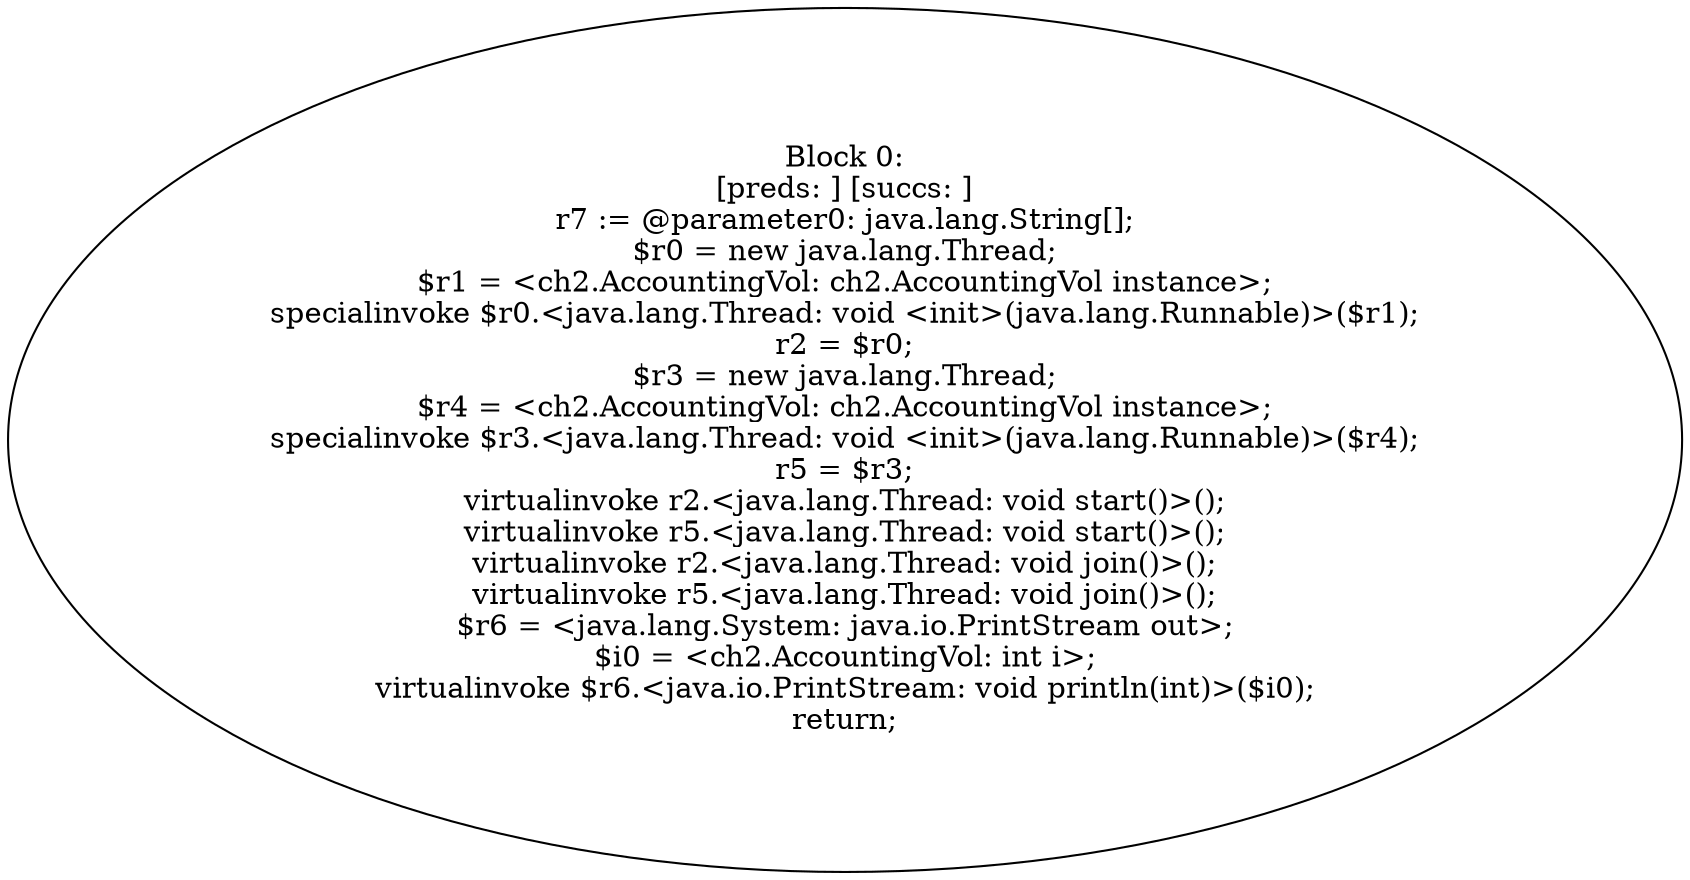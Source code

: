 digraph "unitGraph" {
    "Block 0:
[preds: ] [succs: ]
r7 := @parameter0: java.lang.String[];
$r0 = new java.lang.Thread;
$r1 = <ch2.AccountingVol: ch2.AccountingVol instance>;
specialinvoke $r0.<java.lang.Thread: void <init>(java.lang.Runnable)>($r1);
r2 = $r0;
$r3 = new java.lang.Thread;
$r4 = <ch2.AccountingVol: ch2.AccountingVol instance>;
specialinvoke $r3.<java.lang.Thread: void <init>(java.lang.Runnable)>($r4);
r5 = $r3;
virtualinvoke r2.<java.lang.Thread: void start()>();
virtualinvoke r5.<java.lang.Thread: void start()>();
virtualinvoke r2.<java.lang.Thread: void join()>();
virtualinvoke r5.<java.lang.Thread: void join()>();
$r6 = <java.lang.System: java.io.PrintStream out>;
$i0 = <ch2.AccountingVol: int i>;
virtualinvoke $r6.<java.io.PrintStream: void println(int)>($i0);
return;
"
}
